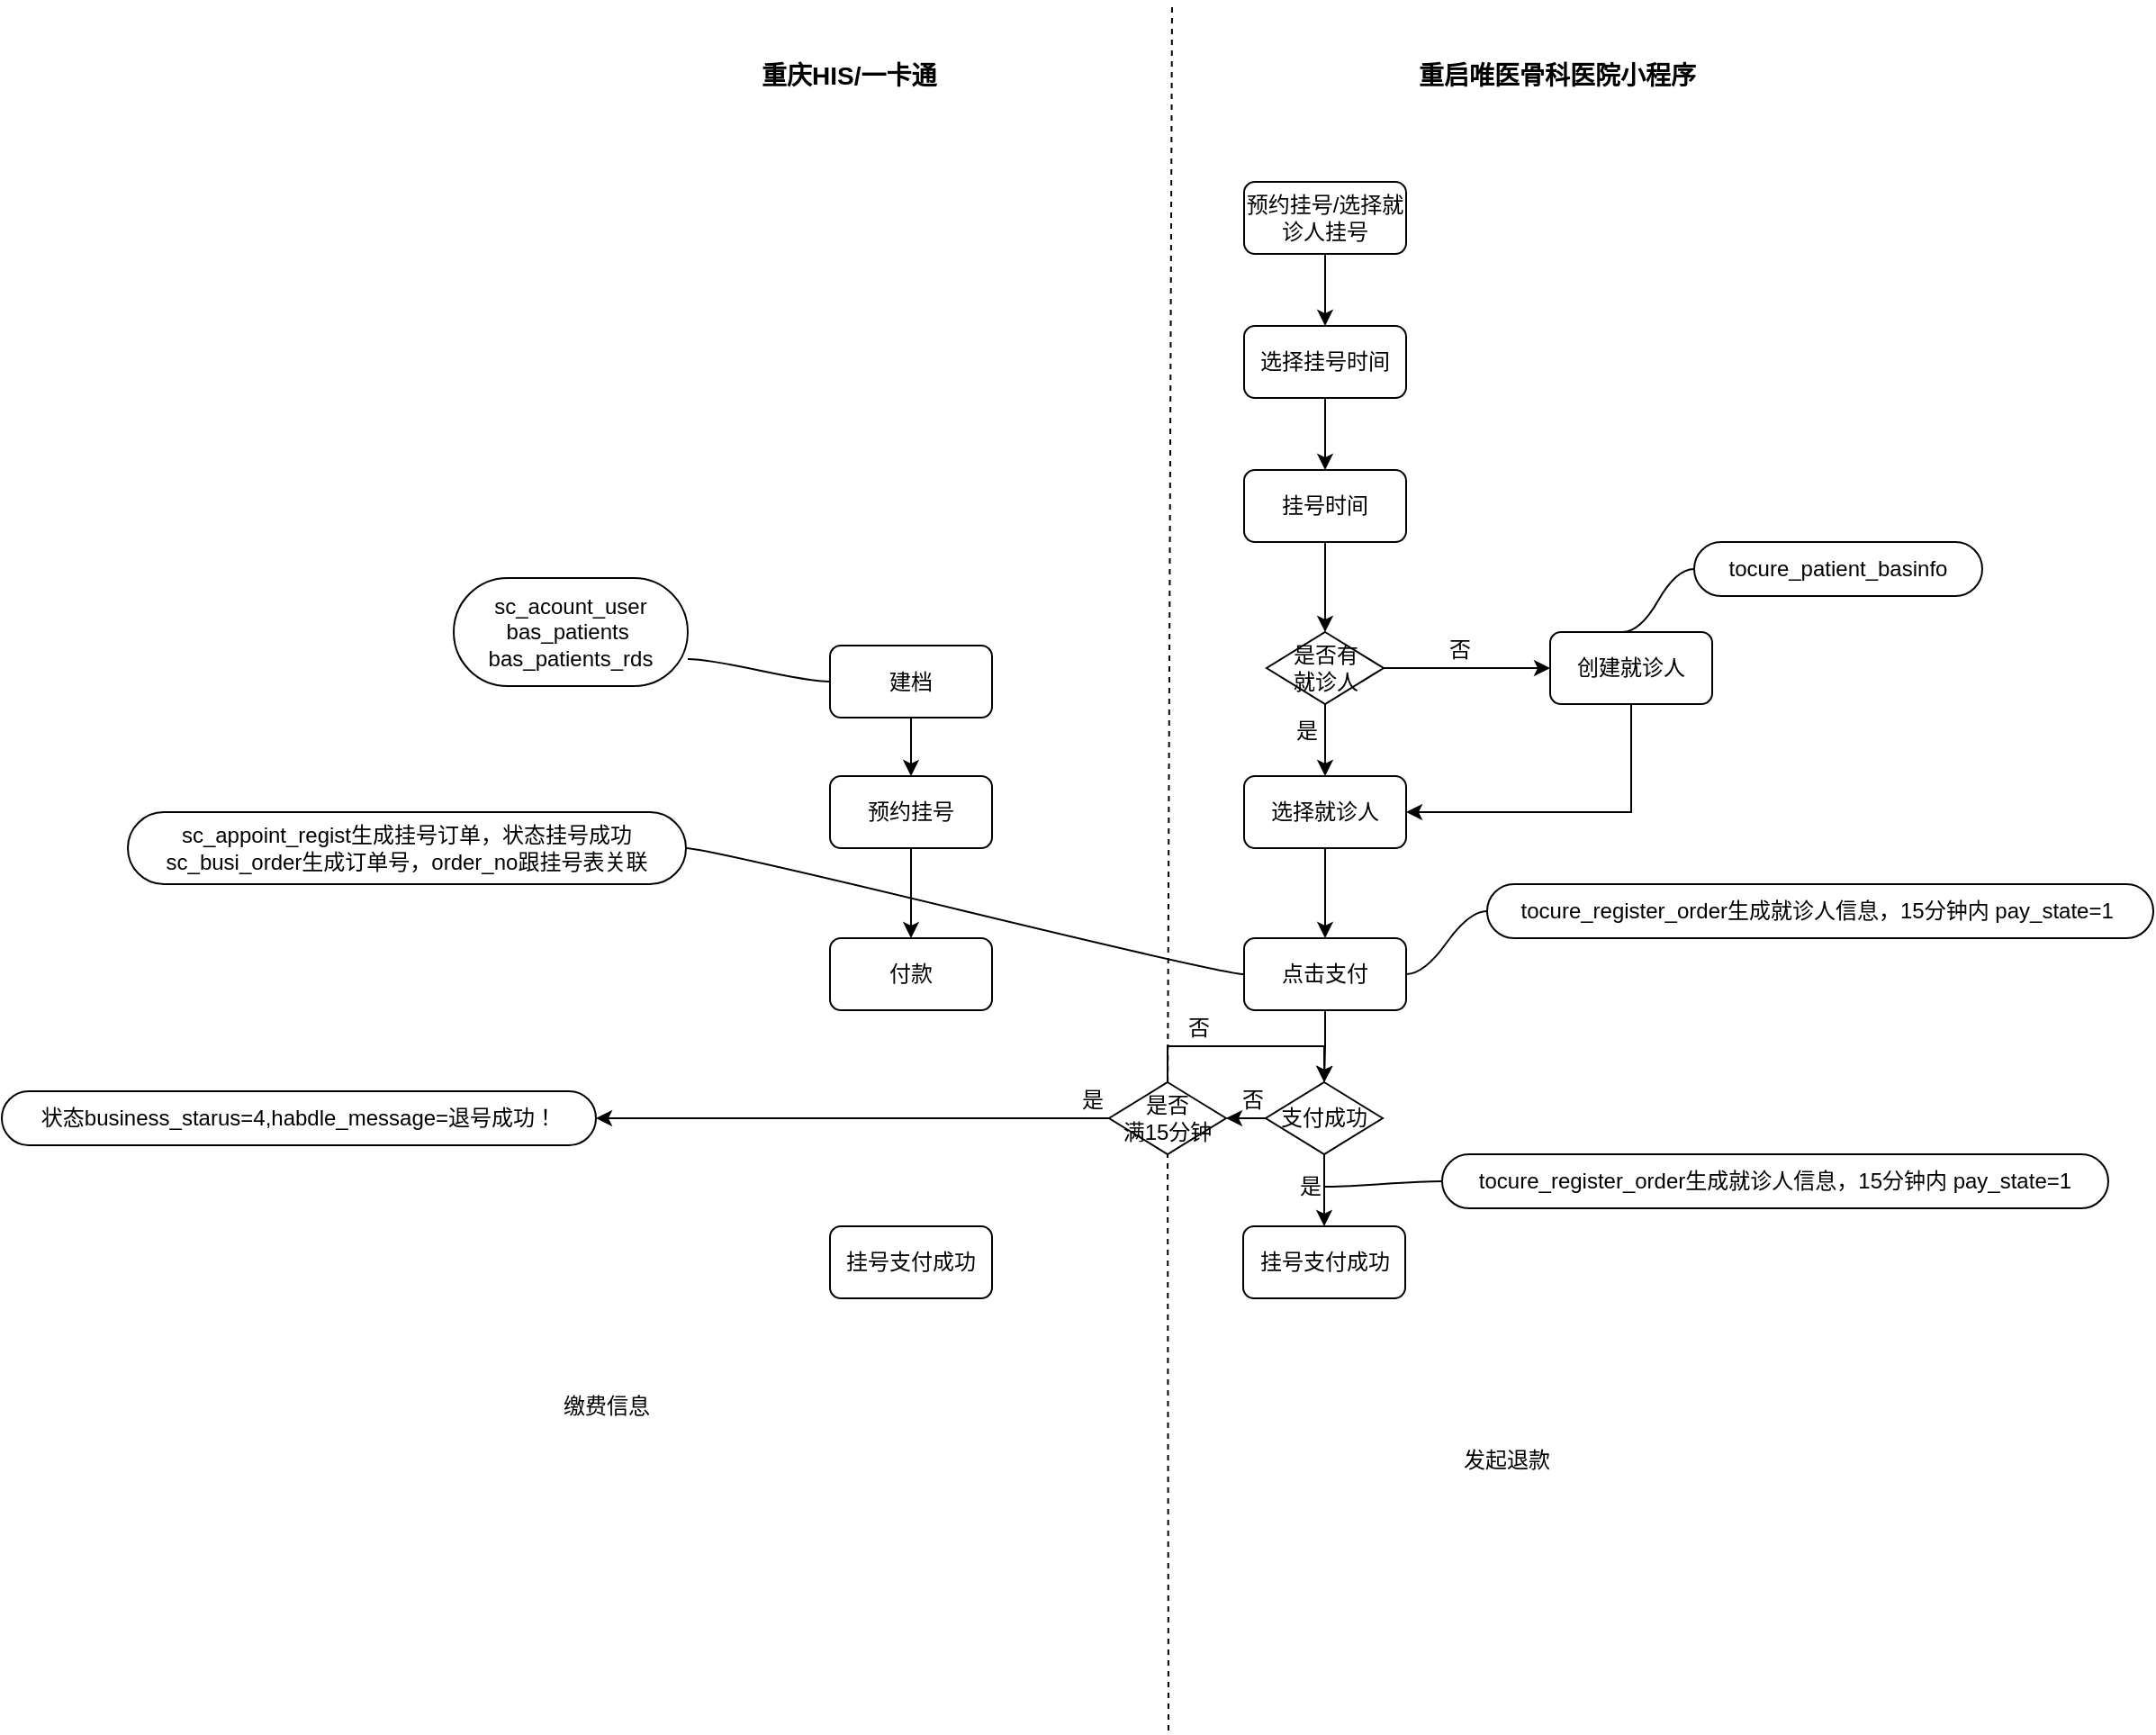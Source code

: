 <mxfile version="12.1.1" type="github" pages="1">
  <diagram name="Page-1" id="e7e014a7-5840-1c2e-5031-d8a46d1fe8dd">
    <mxGraphModel dx="1426" dy="794" grid="1" gridSize="10" guides="1" tooltips="1" connect="1" arrows="1" fold="1" page="1" pageScale="1" pageWidth="1169" pageHeight="826" background="#ffffff" math="0" shadow="0">
      <root>
        <mxCell id="0"/>
        <mxCell id="1" parent="0"/>
        <mxCell id="29FFIAUs5XcYgmdO7f9W-63" style="edgeStyle=orthogonalEdgeStyle;rounded=0;orthogonalLoop=1;jettySize=auto;html=1;exitX=0.5;exitY=1;exitDx=0;exitDy=0;entryX=0.5;entryY=0;entryDx=0;entryDy=0;" parent="1" source="29FFIAUs5XcYgmdO7f9W-54" target="29FFIAUs5XcYgmdO7f9W-57" edge="1">
          <mxGeometry relative="1" as="geometry"/>
        </mxCell>
        <mxCell id="29FFIAUs5XcYgmdO7f9W-54" value="预约挂号/选择就诊人挂号" style="rounded=1;whiteSpace=wrap;html=1;" parent="1" vertex="1">
          <mxGeometry x="720" y="140" width="90" height="40" as="geometry"/>
        </mxCell>
        <mxCell id="29FFIAUs5XcYgmdO7f9W-64" style="edgeStyle=orthogonalEdgeStyle;rounded=0;orthogonalLoop=1;jettySize=auto;html=1;exitX=0.5;exitY=1;exitDx=0;exitDy=0;entryX=0.5;entryY=0;entryDx=0;entryDy=0;" parent="1" source="29FFIAUs5XcYgmdO7f9W-57" target="29FFIAUs5XcYgmdO7f9W-60" edge="1">
          <mxGeometry relative="1" as="geometry"/>
        </mxCell>
        <mxCell id="29FFIAUs5XcYgmdO7f9W-57" value="选择挂号时间" style="rounded=1;whiteSpace=wrap;html=1;" parent="1" vertex="1">
          <mxGeometry x="720" y="220" width="90" height="40" as="geometry"/>
        </mxCell>
        <mxCell id="29FFIAUs5XcYgmdO7f9W-66" style="edgeStyle=orthogonalEdgeStyle;rounded=0;orthogonalLoop=1;jettySize=auto;html=1;exitX=0.5;exitY=1;exitDx=0;exitDy=0;entryX=0.5;entryY=0;entryDx=0;entryDy=0;" parent="1" source="29FFIAUs5XcYgmdO7f9W-59" target="29FFIAUs5XcYgmdO7f9W-61" edge="1">
          <mxGeometry relative="1" as="geometry"/>
        </mxCell>
        <mxCell id="29FFIAUs5XcYgmdO7f9W-67" style="edgeStyle=orthogonalEdgeStyle;rounded=0;orthogonalLoop=1;jettySize=auto;html=1;exitX=1;exitY=0.5;exitDx=0;exitDy=0;entryX=0;entryY=0.5;entryDx=0;entryDy=0;" parent="1" source="29FFIAUs5XcYgmdO7f9W-59" target="29FFIAUs5XcYgmdO7f9W-62" edge="1">
          <mxGeometry relative="1" as="geometry"/>
        </mxCell>
        <mxCell id="29FFIAUs5XcYgmdO7f9W-59" value="是否有&lt;br&gt;就诊人" style="rhombus;whiteSpace=wrap;html=1;" parent="1" vertex="1">
          <mxGeometry x="732.5" y="390" width="65" height="40" as="geometry"/>
        </mxCell>
        <mxCell id="29FFIAUs5XcYgmdO7f9W-65" style="edgeStyle=orthogonalEdgeStyle;rounded=0;orthogonalLoop=1;jettySize=auto;html=1;exitX=0.5;exitY=1;exitDx=0;exitDy=0;entryX=0.5;entryY=0;entryDx=0;entryDy=0;" parent="1" source="29FFIAUs5XcYgmdO7f9W-60" target="29FFIAUs5XcYgmdO7f9W-59" edge="1">
          <mxGeometry relative="1" as="geometry"/>
        </mxCell>
        <mxCell id="29FFIAUs5XcYgmdO7f9W-60" value="挂号时间" style="rounded=1;whiteSpace=wrap;html=1;" parent="1" vertex="1">
          <mxGeometry x="720" y="300" width="90" height="40" as="geometry"/>
        </mxCell>
        <mxCell id="29FFIAUs5XcYgmdO7f9W-72" style="edgeStyle=orthogonalEdgeStyle;rounded=0;orthogonalLoop=1;jettySize=auto;html=1;exitX=0.5;exitY=1;exitDx=0;exitDy=0;entryX=0.5;entryY=0;entryDx=0;entryDy=0;" parent="1" source="29FFIAUs5XcYgmdO7f9W-61" target="29FFIAUs5XcYgmdO7f9W-71" edge="1">
          <mxGeometry relative="1" as="geometry"/>
        </mxCell>
        <mxCell id="29FFIAUs5XcYgmdO7f9W-61" value="选择就诊人" style="rounded=1;whiteSpace=wrap;html=1;" parent="1" vertex="1">
          <mxGeometry x="720" y="470" width="90" height="40" as="geometry"/>
        </mxCell>
        <mxCell id="29FFIAUs5XcYgmdO7f9W-68" style="edgeStyle=orthogonalEdgeStyle;rounded=0;orthogonalLoop=1;jettySize=auto;html=1;exitX=0.5;exitY=1;exitDx=0;exitDy=0;entryX=1;entryY=0.5;entryDx=0;entryDy=0;" parent="1" source="29FFIAUs5XcYgmdO7f9W-62" target="29FFIAUs5XcYgmdO7f9W-61" edge="1">
          <mxGeometry relative="1" as="geometry"/>
        </mxCell>
        <mxCell id="29FFIAUs5XcYgmdO7f9W-62" value="创建就诊人" style="rounded=1;whiteSpace=wrap;html=1;" parent="1" vertex="1">
          <mxGeometry x="890" y="390" width="90" height="40" as="geometry"/>
        </mxCell>
        <mxCell id="29FFIAUs5XcYgmdO7f9W-69" value="否" style="text;html=1;strokeColor=none;fillColor=none;align=center;verticalAlign=middle;whiteSpace=wrap;rounded=0;" parent="1" vertex="1">
          <mxGeometry x="820" y="390" width="40" height="20" as="geometry"/>
        </mxCell>
        <mxCell id="29FFIAUs5XcYgmdO7f9W-70" value="是" style="text;html=1;strokeColor=none;fillColor=none;align=center;verticalAlign=middle;whiteSpace=wrap;rounded=0;" parent="1" vertex="1">
          <mxGeometry x="734.5" y="435" width="40" height="20" as="geometry"/>
        </mxCell>
        <mxCell id="RHqqQkZ-aHFHa1xJpkzD-2" style="edgeStyle=orthogonalEdgeStyle;rounded=0;orthogonalLoop=1;jettySize=auto;html=1;exitX=0.5;exitY=1;exitDx=0;exitDy=0;entryX=0.5;entryY=0;entryDx=0;entryDy=0;" edge="1" parent="1" source="29FFIAUs5XcYgmdO7f9W-71" target="RHqqQkZ-aHFHa1xJpkzD-1">
          <mxGeometry relative="1" as="geometry"/>
        </mxCell>
        <mxCell id="29FFIAUs5XcYgmdO7f9W-71" value="点击支付" style="rounded=1;whiteSpace=wrap;html=1;" parent="1" vertex="1">
          <mxGeometry x="720" y="560" width="90" height="40" as="geometry"/>
        </mxCell>
        <mxCell id="29FFIAUs5XcYgmdO7f9W-77" value="tocure_patient_basinfo" style="whiteSpace=wrap;html=1;rounded=1;arcSize=50;align=center;verticalAlign=middle;container=1;recursiveResize=0;strokeWidth=1;autosize=1;spacing=4;treeFolding=1;treeMoving=1;" parent="1" vertex="1">
          <mxGeometry x="970" y="340" width="160" height="30" as="geometry"/>
        </mxCell>
        <mxCell id="29FFIAUs5XcYgmdO7f9W-78" value="" style="edgeStyle=entityRelationEdgeStyle;startArrow=none;endArrow=none;segment=10;curved=1;" parent="1" target="29FFIAUs5XcYgmdO7f9W-77" edge="1">
          <mxGeometry relative="1" as="geometry">
            <mxPoint x="930" y="390" as="sourcePoint"/>
          </mxGeometry>
        </mxCell>
        <mxCell id="29FFIAUs5XcYgmdO7f9W-86" value="" style="edgeStyle=entityRelationEdgeStyle;startArrow=none;endArrow=none;segment=10;curved=1;entryX=0;entryY=0.5;entryDx=0;entryDy=0;exitX=1;exitY=0.5;exitDx=0;exitDy=0;" parent="1" target="29FFIAUs5XcYgmdO7f9W-71" edge="1" source="29FFIAUs5XcYgmdO7f9W-90">
          <mxGeometry relative="1" as="geometry">
            <mxPoint x="650" y="560" as="sourcePoint"/>
            <mxPoint x="622" y="435" as="targetPoint"/>
          </mxGeometry>
        </mxCell>
        <mxCell id="29FFIAUs5XcYgmdO7f9W-90" value="sc_appoint_regist生成挂号订单，状态挂号成功&lt;br&gt;sc_busi_order生成订单号，order_no跟挂号表关联" style="whiteSpace=wrap;html=1;rounded=1;arcSize=50;align=center;verticalAlign=middle;container=1;recursiveResize=0;strokeWidth=1;autosize=1;spacing=4;treeFolding=1;treeMoving=1;" parent="1" vertex="1">
          <mxGeometry x="100" y="490" width="310" height="40" as="geometry"/>
        </mxCell>
        <mxCell id="29FFIAUs5XcYgmdO7f9W-92" value="tocure_register_order生成就诊人信息，15分钟内 pay_state=1&amp;nbsp;" style="whiteSpace=wrap;html=1;rounded=1;arcSize=50;align=center;verticalAlign=middle;container=1;recursiveResize=0;strokeWidth=1;autosize=1;spacing=4;treeFolding=1;treeMoving=1;" parent="1" vertex="1">
          <mxGeometry x="855" y="530" width="370" height="30" as="geometry"/>
        </mxCell>
        <mxCell id="29FFIAUs5XcYgmdO7f9W-93" value="" style="edgeStyle=entityRelationEdgeStyle;startArrow=none;endArrow=none;segment=10;curved=1;exitX=1;exitY=0.5;exitDx=0;exitDy=0;" parent="1" source="29FFIAUs5XcYgmdO7f9W-71" target="29FFIAUs5XcYgmdO7f9W-92" edge="1">
          <mxGeometry relative="1" as="geometry">
            <mxPoint x="803" y="542" as="sourcePoint"/>
          </mxGeometry>
        </mxCell>
        <mxCell id="29FFIAUs5XcYgmdO7f9W-94" value="" style="endArrow=none;dashed=1;html=1;" parent="1" edge="1" source="RHqqQkZ-aHFHa1xJpkzD-7">
          <mxGeometry width="50" height="50" relative="1" as="geometry">
            <mxPoint x="680" y="740" as="sourcePoint"/>
            <mxPoint x="680" y="40" as="targetPoint"/>
          </mxGeometry>
        </mxCell>
        <mxCell id="29FFIAUs5XcYgmdO7f9W-96" value="重启唯医骨科医院小程序" style="text;html=1;resizable=0;points=[];autosize=1;align=left;verticalAlign=top;spacingTop=-4;fontStyle=1;fontSize=14;" parent="1" vertex="1">
          <mxGeometry x="815" y="70" width="150" height="20" as="geometry"/>
        </mxCell>
        <mxCell id="29FFIAUs5XcYgmdO7f9W-97" value="重庆HIS/一卡通" style="text;html=1;resizable=0;points=[];autosize=1;align=left;verticalAlign=top;spacingTop=-4;fontStyle=1;fontSize=14;" parent="1" vertex="1">
          <mxGeometry x="450" y="70" width="110" height="20" as="geometry"/>
        </mxCell>
        <mxCell id="RHqqQkZ-aHFHa1xJpkzD-5" style="edgeStyle=orthogonalEdgeStyle;rounded=0;orthogonalLoop=1;jettySize=auto;html=1;exitX=0.5;exitY=1;exitDx=0;exitDy=0;entryX=0.5;entryY=0;entryDx=0;entryDy=0;" edge="1" parent="1" source="RHqqQkZ-aHFHa1xJpkzD-1" target="RHqqQkZ-aHFHa1xJpkzD-4">
          <mxGeometry relative="1" as="geometry"/>
        </mxCell>
        <mxCell id="RHqqQkZ-aHFHa1xJpkzD-20" style="edgeStyle=orthogonalEdgeStyle;rounded=0;orthogonalLoop=1;jettySize=auto;html=1;exitX=0;exitY=0.5;exitDx=0;exitDy=0;entryX=1;entryY=0.5;entryDx=0;entryDy=0;" edge="1" parent="1" source="RHqqQkZ-aHFHa1xJpkzD-1" target="RHqqQkZ-aHFHa1xJpkzD-7">
          <mxGeometry relative="1" as="geometry"/>
        </mxCell>
        <mxCell id="RHqqQkZ-aHFHa1xJpkzD-1" value="支付成功" style="rhombus;whiteSpace=wrap;html=1;" vertex="1" parent="1">
          <mxGeometry x="732" y="640" width="65" height="40" as="geometry"/>
        </mxCell>
        <mxCell id="RHqqQkZ-aHFHa1xJpkzD-4" value="挂号支付成功" style="rounded=1;whiteSpace=wrap;html=1;" vertex="1" parent="1">
          <mxGeometry x="719.5" y="720" width="90" height="40" as="geometry"/>
        </mxCell>
        <mxCell id="RHqqQkZ-aHFHa1xJpkzD-6" value="是" style="text;html=1;resizable=0;points=[];autosize=1;align=left;verticalAlign=top;spacingTop=-4;" vertex="1" parent="1">
          <mxGeometry x="749" y="688" width="30" height="20" as="geometry"/>
        </mxCell>
        <mxCell id="RHqqQkZ-aHFHa1xJpkzD-13" style="edgeStyle=orthogonalEdgeStyle;rounded=0;orthogonalLoop=1;jettySize=auto;html=1;exitX=0.5;exitY=0;exitDx=0;exitDy=0;entryX=0.5;entryY=0;entryDx=0;entryDy=0;" edge="1" parent="1" source="RHqqQkZ-aHFHa1xJpkzD-7" target="RHqqQkZ-aHFHa1xJpkzD-1">
          <mxGeometry relative="1" as="geometry"/>
        </mxCell>
        <mxCell id="RHqqQkZ-aHFHa1xJpkzD-15" value="否" style="text;html=1;resizable=0;points=[];autosize=1;align=left;verticalAlign=top;spacingTop=-4;" vertex="1" parent="1">
          <mxGeometry x="687" y="600" width="30" height="20" as="geometry"/>
        </mxCell>
        <mxCell id="RHqqQkZ-aHFHa1xJpkzD-23" style="edgeStyle=orthogonalEdgeStyle;rounded=0;orthogonalLoop=1;jettySize=auto;html=1;exitX=0;exitY=0.5;exitDx=0;exitDy=0;" edge="1" parent="1" source="RHqqQkZ-aHFHa1xJpkzD-7" target="RHqqQkZ-aHFHa1xJpkzD-22">
          <mxGeometry relative="1" as="geometry"/>
        </mxCell>
        <mxCell id="RHqqQkZ-aHFHa1xJpkzD-7" value="是否&lt;br&gt;满15分钟" style="rhombus;whiteSpace=wrap;html=1;" vertex="1" parent="1">
          <mxGeometry x="645" y="640" width="65" height="40" as="geometry"/>
        </mxCell>
        <mxCell id="RHqqQkZ-aHFHa1xJpkzD-19" value="" style="endArrow=none;dashed=1;html=1;" edge="1" parent="1" target="RHqqQkZ-aHFHa1xJpkzD-7">
          <mxGeometry width="50" height="50" relative="1" as="geometry">
            <mxPoint x="678" y="1000" as="sourcePoint"/>
            <mxPoint x="680" y="40" as="targetPoint"/>
          </mxGeometry>
        </mxCell>
        <mxCell id="RHqqQkZ-aHFHa1xJpkzD-21" value="否" style="text;html=1;resizable=0;points=[];autosize=1;align=left;verticalAlign=top;spacingTop=-4;" vertex="1" parent="1">
          <mxGeometry x="717" y="640" width="30" height="20" as="geometry"/>
        </mxCell>
        <mxCell id="RHqqQkZ-aHFHa1xJpkzD-22" value="状态business_starus=4,habdle_message=退号成功！" style="whiteSpace=wrap;html=1;rounded=1;arcSize=50;align=center;verticalAlign=middle;container=1;recursiveResize=0;strokeWidth=1;autosize=1;spacing=4;treeFolding=1;treeMoving=1;" vertex="1" parent="1">
          <mxGeometry x="30" y="645" width="330" height="30" as="geometry"/>
        </mxCell>
        <mxCell id="RHqqQkZ-aHFHa1xJpkzD-24" value="是" style="text;html=1;resizable=0;points=[];autosize=1;align=left;verticalAlign=top;spacingTop=-4;" vertex="1" parent="1">
          <mxGeometry x="628" y="640" width="30" height="20" as="geometry"/>
        </mxCell>
        <mxCell id="RHqqQkZ-aHFHa1xJpkzD-27" value="tocure_register_order生成就诊人信息，15分钟内 pay_state=1" style="whiteSpace=wrap;html=1;rounded=1;arcSize=50;align=center;verticalAlign=middle;container=1;recursiveResize=0;strokeWidth=1;autosize=1;spacing=4;treeFolding=1;treeMoving=1;" vertex="1" parent="1">
          <mxGeometry x="830" y="680" width="370" height="30" as="geometry"/>
        </mxCell>
        <mxCell id="RHqqQkZ-aHFHa1xJpkzD-30" value="" style="edgeStyle=entityRelationEdgeStyle;startArrow=none;endArrow=none;segment=10;curved=1;exitX=1;exitY=0.5;exitDx=0;exitDy=0;entryX=0;entryY=0.5;entryDx=0;entryDy=0;" edge="1" parent="1" target="RHqqQkZ-aHFHa1xJpkzD-27">
          <mxGeometry relative="1" as="geometry">
            <mxPoint x="764" y="698" as="sourcePoint"/>
            <mxPoint x="809" y="663" as="targetPoint"/>
          </mxGeometry>
        </mxCell>
        <mxCell id="RHqqQkZ-aHFHa1xJpkzD-31" value="缴费信息" style="text;html=1;resizable=0;points=[];autosize=1;align=left;verticalAlign=top;spacingTop=-4;" vertex="1" parent="1">
          <mxGeometry x="340" y="810" width="60" height="20" as="geometry"/>
        </mxCell>
        <mxCell id="RHqqQkZ-aHFHa1xJpkzD-32" value="发起退款" style="text;html=1;resizable=0;points=[];autosize=1;align=left;verticalAlign=top;spacingTop=-4;" vertex="1" parent="1">
          <mxGeometry x="840" y="840" width="60" height="20" as="geometry"/>
        </mxCell>
        <mxCell id="RHqqQkZ-aHFHa1xJpkzD-36" style="edgeStyle=orthogonalEdgeStyle;rounded=0;orthogonalLoop=1;jettySize=auto;html=1;exitX=0.5;exitY=1;exitDx=0;exitDy=0;entryX=0.5;entryY=0;entryDx=0;entryDy=0;" edge="1" parent="1" source="RHqqQkZ-aHFHa1xJpkzD-34" target="RHqqQkZ-aHFHa1xJpkzD-35">
          <mxGeometry relative="1" as="geometry"/>
        </mxCell>
        <mxCell id="RHqqQkZ-aHFHa1xJpkzD-34" value="建档" style="rounded=1;whiteSpace=wrap;html=1;" vertex="1" parent="1">
          <mxGeometry x="490" y="397.5" width="90" height="40" as="geometry"/>
        </mxCell>
        <mxCell id="RHqqQkZ-aHFHa1xJpkzD-38" style="edgeStyle=orthogonalEdgeStyle;rounded=0;orthogonalLoop=1;jettySize=auto;html=1;exitX=0.5;exitY=1;exitDx=0;exitDy=0;entryX=0.5;entryY=0;entryDx=0;entryDy=0;" edge="1" parent="1" source="RHqqQkZ-aHFHa1xJpkzD-35" target="RHqqQkZ-aHFHa1xJpkzD-37">
          <mxGeometry relative="1" as="geometry"/>
        </mxCell>
        <mxCell id="RHqqQkZ-aHFHa1xJpkzD-35" value="预约挂号" style="rounded=1;whiteSpace=wrap;html=1;" vertex="1" parent="1">
          <mxGeometry x="490" y="470" width="90" height="40" as="geometry"/>
        </mxCell>
        <mxCell id="RHqqQkZ-aHFHa1xJpkzD-37" value="付款" style="rounded=1;whiteSpace=wrap;html=1;" vertex="1" parent="1">
          <mxGeometry x="490" y="560" width="90" height="40" as="geometry"/>
        </mxCell>
        <mxCell id="RHqqQkZ-aHFHa1xJpkzD-39" value="挂号支付成功" style="rounded=1;whiteSpace=wrap;html=1;" vertex="1" parent="1">
          <mxGeometry x="490" y="720" width="90" height="40" as="geometry"/>
        </mxCell>
        <mxCell id="RHqqQkZ-aHFHa1xJpkzD-40" value="sc_acount_user&lt;br&gt;bas_patients&amp;nbsp;&lt;br&gt;bas_patients_rds" style="whiteSpace=wrap;html=1;rounded=1;arcSize=50;align=center;verticalAlign=middle;container=1;recursiveResize=0;strokeWidth=1;autosize=1;spacing=4;treeFolding=1;treeMoving=1;" vertex="1" parent="1">
          <mxGeometry x="281" y="360" width="130" height="60" as="geometry"/>
        </mxCell>
        <mxCell id="RHqqQkZ-aHFHa1xJpkzD-41" value="" style="edgeStyle=entityRelationEdgeStyle;startArrow=none;endArrow=none;segment=10;curved=1;entryX=0;entryY=0.5;entryDx=0;entryDy=0;exitX=1;exitY=0.75;exitDx=0;exitDy=0;" edge="1" target="RHqqQkZ-aHFHa1xJpkzD-34" parent="1" source="RHqqQkZ-aHFHa1xJpkzD-40">
          <mxGeometry relative="1" as="geometry">
            <mxPoint x="270" y="410" as="sourcePoint"/>
          </mxGeometry>
        </mxCell>
      </root>
    </mxGraphModel>
  </diagram>
</mxfile>
